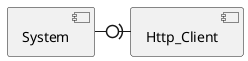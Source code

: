 @startuml
 'https://plantuml.com/class-diagram

 hide circle
 skinparam classAttributeIconSize 0


component System {
}
component Http_Client {

}

System -right0)- Http_Client


@enduml
